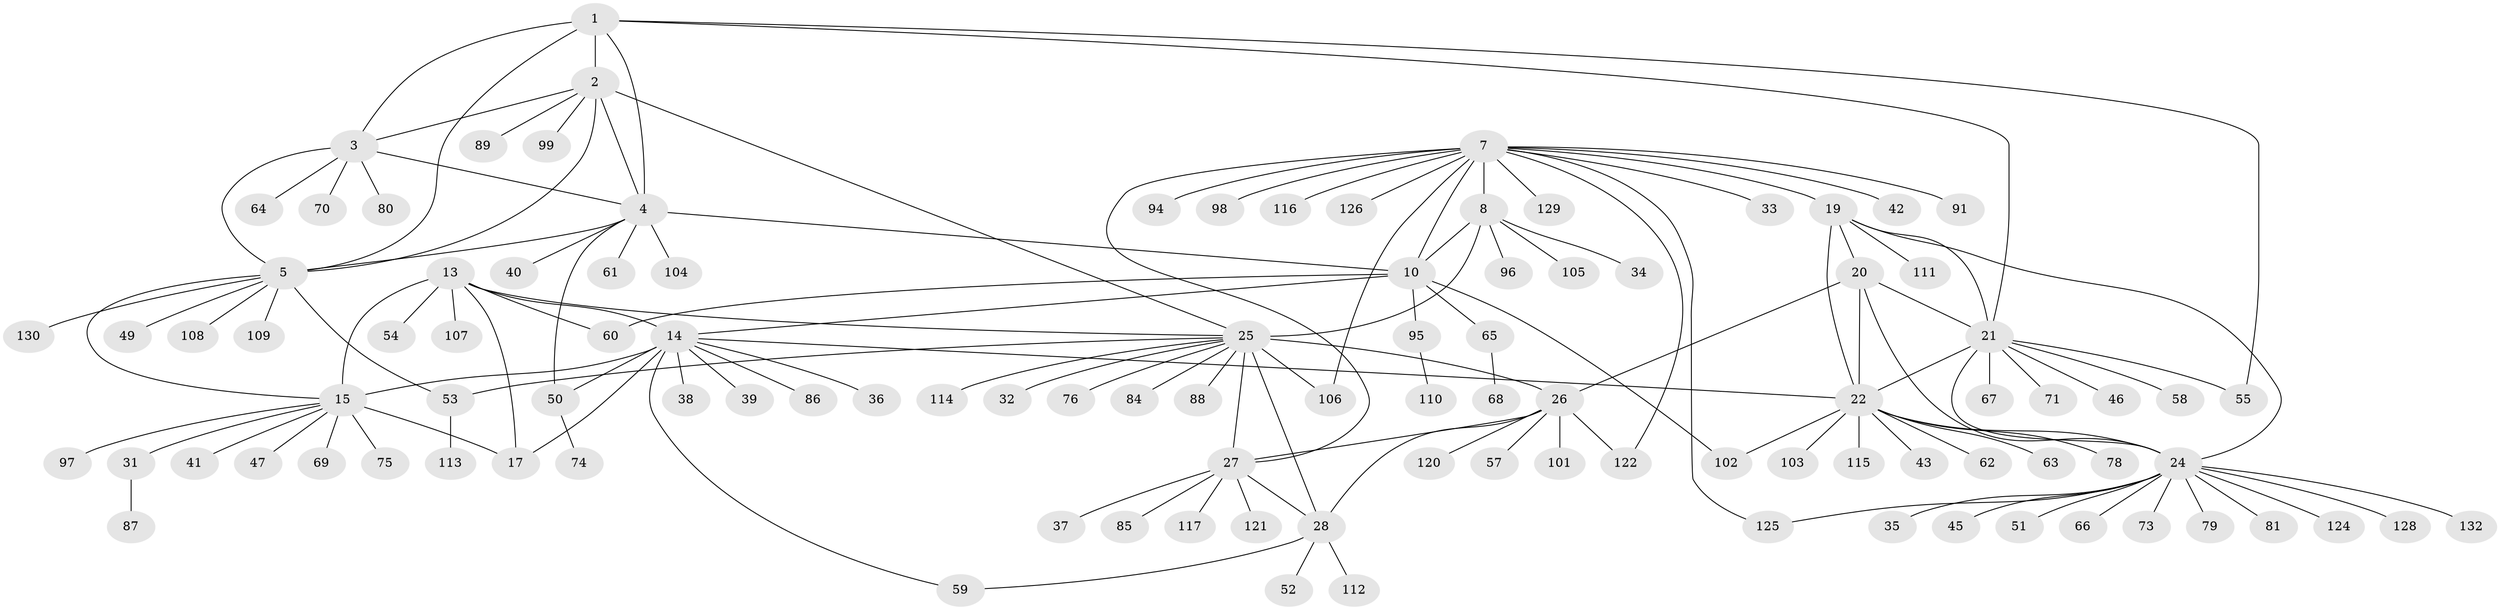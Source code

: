 // original degree distribution, {8: 0.022556390977443608, 7: 0.045112781954887216, 9: 0.022556390977443608, 11: 0.022556390977443608, 10: 0.022556390977443608, 6: 0.045112781954887216, 16: 0.007518796992481203, 14: 0.007518796992481203, 12: 0.007518796992481203, 17: 0.007518796992481203, 13: 0.007518796992481203, 5: 0.007518796992481203, 2: 0.12030075187969924, 1: 0.6240601503759399, 3: 0.03007518796992481}
// Generated by graph-tools (version 1.1) at 2025/11/02/27/25 16:11:36]
// undirected, 107 vertices, 141 edges
graph export_dot {
graph [start="1"]
  node [color=gray90,style=filled];
  1 [super="+118"];
  2 [super="+83"];
  3 [super="+44"];
  4 [super="+131"];
  5 [super="+6"];
  7 [super="+11"];
  8 [super="+9"];
  10 [super="+12"];
  13 [super="+16"];
  14 [super="+72"];
  15 [super="+18"];
  17 [super="+100"];
  19;
  20 [super="+127"];
  21 [super="+48"];
  22 [super="+23"];
  24 [super="+82"];
  25 [super="+30"];
  26 [super="+29"];
  27 [super="+56"];
  28 [super="+92"];
  31;
  32;
  33;
  34;
  35;
  36;
  37;
  38;
  39;
  40;
  41 [super="+90"];
  42;
  43;
  45;
  46;
  47;
  49;
  50;
  51;
  52;
  53 [super="+77"];
  54 [super="+93"];
  55;
  57;
  58;
  59 [super="+133"];
  60;
  61;
  62;
  63;
  64;
  65 [super="+123"];
  66;
  67;
  68;
  69;
  70;
  71;
  73;
  74;
  75;
  76;
  78;
  79 [super="+119"];
  80;
  81;
  84;
  85;
  86;
  87;
  88;
  89;
  91;
  94;
  95;
  96;
  97;
  98;
  99;
  101;
  102;
  103;
  104;
  105;
  106;
  107;
  108;
  109;
  110;
  111;
  112;
  113;
  114;
  115;
  116;
  117;
  120;
  121;
  122;
  124;
  125;
  126;
  128;
  129;
  130;
  132;
  1 -- 2;
  1 -- 3;
  1 -- 4;
  1 -- 5 [weight=2];
  1 -- 21;
  1 -- 55;
  2 -- 3;
  2 -- 4;
  2 -- 5 [weight=2];
  2 -- 25;
  2 -- 89;
  2 -- 99;
  3 -- 4;
  3 -- 5 [weight=2];
  3 -- 64;
  3 -- 70;
  3 -- 80;
  4 -- 5 [weight=2];
  4 -- 40;
  4 -- 50;
  4 -- 61;
  4 -- 104;
  4 -- 10;
  5 -- 15;
  5 -- 49;
  5 -- 108;
  5 -- 109;
  5 -- 130;
  5 -- 53;
  7 -- 8 [weight=4];
  7 -- 10 [weight=4];
  7 -- 42;
  7 -- 126;
  7 -- 129;
  7 -- 19;
  7 -- 91;
  7 -- 94;
  7 -- 33;
  7 -- 98;
  7 -- 106;
  7 -- 116;
  7 -- 122;
  7 -- 125;
  7 -- 27;
  8 -- 10 [weight=4];
  8 -- 34;
  8 -- 96;
  8 -- 105;
  8 -- 25;
  10 -- 65;
  10 -- 95;
  10 -- 102;
  10 -- 60;
  10 -- 14;
  13 -- 14 [weight=2];
  13 -- 15 [weight=4];
  13 -- 17 [weight=2];
  13 -- 25;
  13 -- 54;
  13 -- 107;
  13 -- 60;
  14 -- 15 [weight=2];
  14 -- 17;
  14 -- 22;
  14 -- 36;
  14 -- 38;
  14 -- 39;
  14 -- 50;
  14 -- 86;
  14 -- 59;
  15 -- 17 [weight=2];
  15 -- 31;
  15 -- 41;
  15 -- 47;
  15 -- 69;
  15 -- 75;
  15 -- 97;
  19 -- 20;
  19 -- 21;
  19 -- 22 [weight=2];
  19 -- 24;
  19 -- 111;
  20 -- 21;
  20 -- 22 [weight=2];
  20 -- 24;
  20 -- 26;
  21 -- 22 [weight=2];
  21 -- 24;
  21 -- 46;
  21 -- 58;
  21 -- 67;
  21 -- 71;
  21 -- 55;
  22 -- 24 [weight=2];
  22 -- 43;
  22 -- 62;
  22 -- 63;
  22 -- 78;
  22 -- 102;
  22 -- 103;
  22 -- 115;
  24 -- 35;
  24 -- 45;
  24 -- 51;
  24 -- 66;
  24 -- 73;
  24 -- 79;
  24 -- 81;
  24 -- 124;
  24 -- 125;
  24 -- 128;
  24 -- 132;
  25 -- 26 [weight=4];
  25 -- 27 [weight=2];
  25 -- 28 [weight=2];
  25 -- 76;
  25 -- 84;
  25 -- 88;
  25 -- 106;
  25 -- 53;
  25 -- 32;
  25 -- 114;
  26 -- 27 [weight=2];
  26 -- 28 [weight=2];
  26 -- 57;
  26 -- 101;
  26 -- 120;
  26 -- 122;
  27 -- 28;
  27 -- 37;
  27 -- 85;
  27 -- 117;
  27 -- 121;
  28 -- 52;
  28 -- 59;
  28 -- 112;
  31 -- 87;
  50 -- 74;
  53 -- 113;
  65 -- 68;
  95 -- 110;
}
